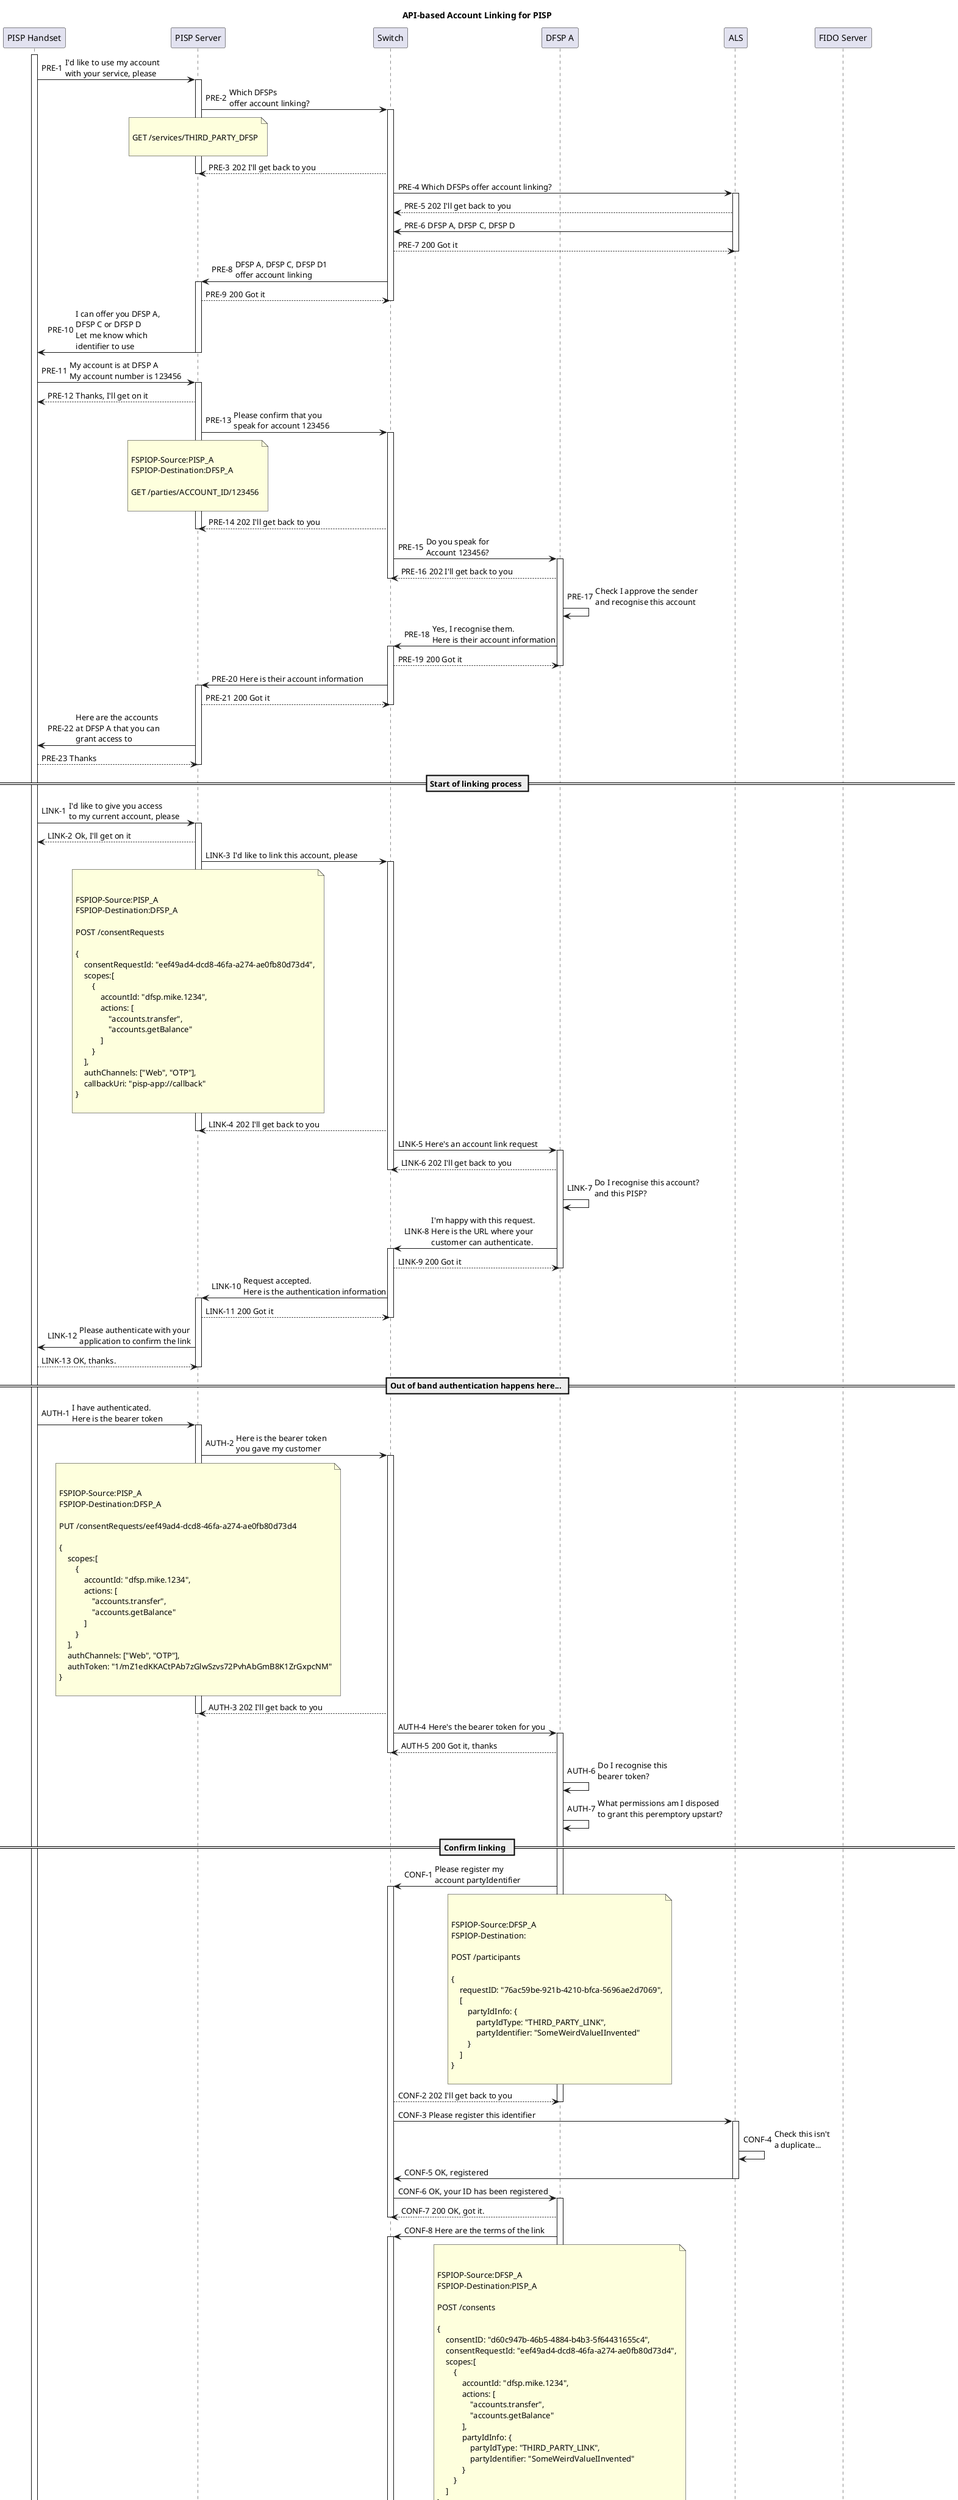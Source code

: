 
@startuml

title API-based Account Linking for PISP

participant "PISP Handset" as A1
participant "PISP Server" as P1
participant "Switch" as S1
participant "DFSP A" as D1
participant ALS
participant "FIDO Server" as FIDO

autonumber "PRE-"

activate A1
A1->P1:I'd like to use my account\nwith your service, please
activate P1
P1->S1:Which DFSPs\noffer account linking?
note over P1

GET /services/THIRD_PARTY_DFSP

end note
activate S1
S1-->P1:202 I'll get back to you
deactivate P1
S1->ALS:Which DFSPs offer account linking?
activate ALS
ALS-->S1:202 I'll get back to you
ALS->S1:DFSP A, DFSP C, DFSP D
S1-->ALS:200 Got it
deactivate ALS
S1->P1:DFSP A, DFSP C, DFSP D1\noffer account linking
activate P1
P1-->S1:200 Got it
deactivate S1
P1->A1:I can offer you DFSP A,\nDFSP C or DFSP D\nLet me know which\nidentifier to use
deactivate P1
A1->P1:My account is at DFSP A\nMy account number is 123456
activate P1
P1-->A1:Thanks, I'll get on it
P1->S1:Please confirm that you\nspeak for account 123456
activate S1
note over P1

FSPIOP-Source:PISP_A
FSPIOP-Destination:DFSP_A

GET /parties/ACCOUNT_ID/123456

end note
S1-->P1:202 I'll get back to you
deactivate P1
S1->D1:Do you speak for\nAccount 123456?
activate D1
D1-->S1:202 I'll get back to you
deactivate S1
D1->D1:Check I approve the sender\nand recognise this account
D1->S1:Yes, I recognise them.\nHere is their account information
activate S1
S1-->D1:200 Got it
deactivate D1
S1->P1:Here is their account information
activate P1
P1-->S1:200 Got it
deactivate S1
P1->A1:Here are the accounts\nat DFSP A that you can\ngrant access to
A1-->P1:Thanks
deactivate P1

==  Start of linking process ==

autonumber "LINK-"

A1->P1:I'd like to give you access\nto my current account, please
activate P1
P1-->A1:Ok, I'll get on it
P1->S1:I'd like to link this account, please
activate S1
note over P1


FSPIOP-Source:PISP_A
FSPIOP-Destination:DFSP_A

POST /consentRequests

{
    consentRequestId: "eef49ad4-dcd8-46fa-a274-ae0fb80d73d4",
    scopes:[
        {
            accountId: "dfsp.mike.1234",
            actions: [
                "accounts.transfer",
                "accounts.getBalance"
            ]
        }
    ],
    authChannels: ["Web", "OTP"],
    callbackUri: "pisp-app://callback"
}

end note
S1-->P1:202 I'll get back to you
deactivate P1
S1->D1:Here's an account link request
activate D1
D1-->S1:202 I'll get back to you
deactivate S1
D1->D1:Do I recognise this account?\nand this PISP?
D1->S1:I'm happy with this request.\nHere is the URL where your\ncustomer can authenticate.
activate S1
S1-->D1:200 Got it
deactivate D1
S1->P1:Request accepted.\nHere is the authentication information
activate P1
P1-->S1:200 Got it
deactivate S1
P1->A1:Please authenticate with your\napplication to confirm the link
A1-->P1:OK, thanks.
deactivate P1
==  Out of band authentication happens here... ==

autonumber "AUTH-"
A1->P1:I have authenticated.\nHere is the bearer token
activate P1
P1->S1:Here is the bearer token\nyou gave my customer
activate S1
note over P1


FSPIOP-Source:PISP_A
FSPIOP-Destination:DFSP_A

PUT /consentRequests/eef49ad4-dcd8-46fa-a274-ae0fb80d73d4

{
    scopes:[
        {
            accountId: "dfsp.mike.1234",
            actions: [
                "accounts.transfer",
                "accounts.getBalance"
            ]
        }
    ],
    authChannels: ["Web", "OTP"],
    authToken: "1/mZ1edKKACtPAb7zGlwSzvs72PvhAbGmB8K1ZrGxpcNM"
}

end note
S1-->P1:202 I'll get back to you
deactivate P1
S1->D1:Here's the bearer token for you
activate D1
D1-->S1:200 Got it, thanks
deactivate S1
D1->D1:Do I recognise this\nbearer token?
D1->D1:What permissions am I disposed\nto grant this peremptory upstart?

==  Confirm linking  ==

autonumber "CONF-"

D1->S1:Please register my\naccount partyIdentifier
activate S1

note over D1


FSPIOP-Source:DFSP_A
FSPIOP-Destination:

POST /participants

{
    requestID: "76ac59be-921b-4210-bfca-5696ae2d7069",
    [
        partyIdInfo: {
            partyIdType: "THIRD_PARTY_LINK",
            partyIdentifier: "SomeWeirdValueIInvented"
        }
    ]
}

end note
S1-->D1:202 I'll get back to you
deactivate D1
S1->ALS:Please register this identifier
activate ALS
ALS->ALS:Check this isn't\na duplicate...
ALS->S1:OK, registered
deactivate ALS
S1->D1:OK, your ID has been registered
activate D1
D1-->S1:200 OK, got it.
deactivate S1


D1->S1:Here are the terms of the link
activate S1

note over D1


FSPIOP-Source:DFSP_A
FSPIOP-Destination:PISP_A

POST /consents

{
    consentID: "d60c947b-46b5-4884-b4b3-5f64431655c4",
    consentRequestId: "eef49ad4-dcd8-46fa-a274-ae0fb80d73d4",
    scopes:[
        {
            accountId: "dfsp.mike.1234",
            actions: [
                "accounts.transfer",
                "accounts.getBalance"
            ],
            partyIdInfo: {
                partyIdType: "THIRD_PARTY_LINK",
                partyIdentifier: "SomeWeirdValueIInvented"
            }
        }
    ]
}

end note

S1-->D1:202 I'll get back to you
deactivate D1
S1->P1:Here's the consent you asked for
activate P1
P1-->S1:200 Got it, thanks
deactivate S1
P1->P1:OK, so now I need to get the FIDO\nstuff sorted Out
P1->A1:Please generate a key pair\nand send me the public key
A1-->P1:There you go.\nIt's "SomeLongHexNumber"
P1->S1:PLease register the public key\nfor this account
activate S1

note over P1


FSPIOP-Source: PISP_A
FSPIOP-Destination: DFSP_A

POST /validations

{
    identification: {
        partyIdType: "THIRD_PARTY_LINK",
        partyIdentifier: "SomeWeirdValueIInvented"
    },
    validator: "SomeLongHexNumber"
}

end note
S1-->P1:202 I'll get back to you
deactivate P1
S1->D1:Here's a validation for you
activate D1
D1-->S1:200 Thanks, got it.
deactivate S1

D1->D1:Register the public key\nagainst the partyIdentifier

D1->S1:PLease register the public key\nfor this account
activate S1

note over D1


FSPIOP-Source: DFSP_A
FSPIOP-Destination: FIDO

POST /validations

{
    identification: {
        partyIdType: "THIRD_PARTY_LINK",
        partyIdentifier: "SomeWeirdValueIInvented"
    },
    validator: "SomeLongHexNumber"
}

end note
S1-->D1:202 I'll get back to you
deactivate D1
S1->FIDO:Please register the public key\nfor this account
activate FIDO
FIDO-->S1:202 I'll get back to you
deactivate S1
FIDO->FIDO:Register the ID\nand public key
FIDO->S1:Registration succeeded
activate S1
S1-->FIDO:200 OK, got it.
deactivate FIDO
S1->D1:Registration succeeded
activate D1
D1-->S1:Ok, got it.
deactivate S1
D1->S1:Registration succeeded\n(This is for the PISP)
activate S1
S1-->D1:OK, got it
deactivate D1
S1->P1:Registration succeeded
activate P1
P1-->S1:200 OK, got it.
deactivate S1
P1->A1:Congratulations, account\nmapping was successful!
deactivate A1
P1->S1:OK, I successfully\nset the mapping up
activate S1
note over P1


FSPIOP-Source: PISP_A
FSPIOP-Destination: DFSP_A

PUT /consents/d60c947b-46b5-4884-b4b3-5f64431655c4

{
    scopes:[
        {
            accountId: "dfsp.mike.1234",
            actions: [
                "accounts.transfer",
                "accounts.getBalance"
            ],
            partyIdInfo: {
                partyIdType: "THIRD_PARTY_LINK",
                partyIdentifier: "SomeWeirdValueIInvented"
            }
        }
    ]
    consentState: "COMPLETED"
}

end note

S1-->P1:200 OK, got it
deactivate P1
S1->D1:OK, mapping was successful
activate D1
D1-->S1:200 OK, got it
deactivate S1
D1->D1:Tie it up and\nput a little bow on it
deactivate D1


@enduml